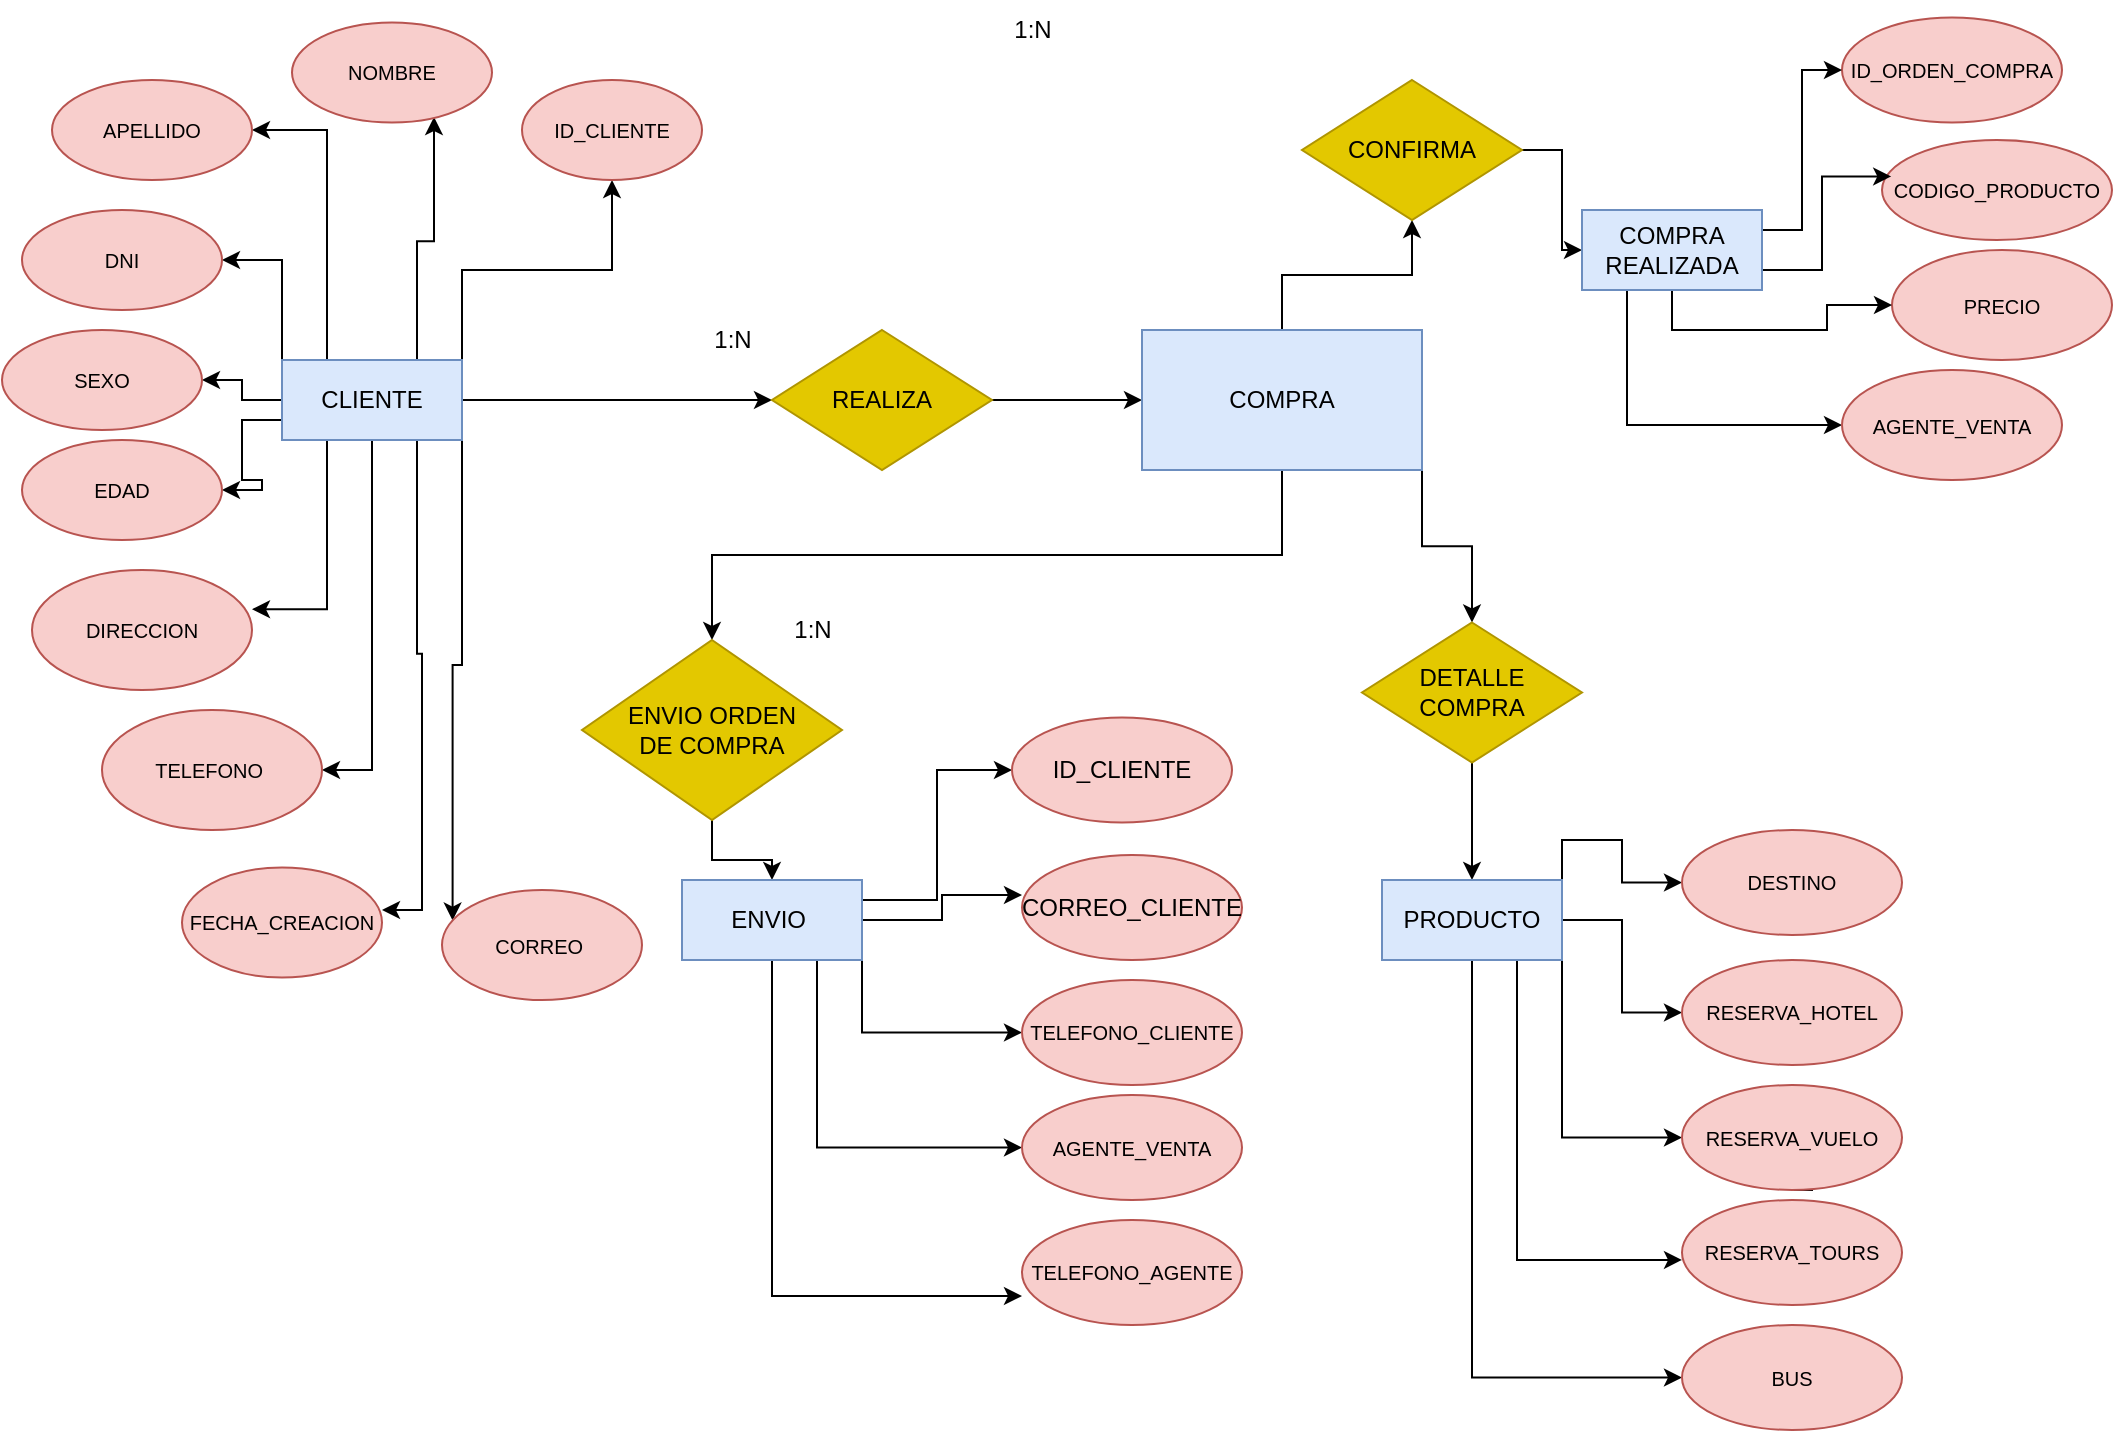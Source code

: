 <mxfile version="21.5.0" type="github">
  <diagram id="R2lEEEUBdFMjLlhIrx00" name="Page-1">
    <mxGraphModel dx="2774" dy="758" grid="1" gridSize="10" guides="1" tooltips="1" connect="1" arrows="1" fold="1" page="1" pageScale="1" pageWidth="1100" pageHeight="850" math="0" shadow="0" extFonts="Permanent Marker^https://fonts.googleapis.com/css?family=Permanent+Marker">
      <root>
        <mxCell id="0" />
        <mxCell id="1" parent="0" />
        <mxCell id="mcekP03rQafFfVdzX8bU-13" style="edgeStyle=orthogonalEdgeStyle;rounded=0;orthogonalLoop=1;jettySize=auto;html=1;exitX=1;exitY=0.5;exitDx=0;exitDy=0;entryX=0;entryY=0.5;entryDx=0;entryDy=0;" parent="1" source="mcekP03rQafFfVdzX8bU-1" target="mcekP03rQafFfVdzX8bU-2" edge="1">
          <mxGeometry relative="1" as="geometry" />
        </mxCell>
        <mxCell id="mcekP03rQafFfVdzX8bU-18" style="edgeStyle=orthogonalEdgeStyle;rounded=0;orthogonalLoop=1;jettySize=auto;html=1;exitX=1;exitY=1;exitDx=0;exitDy=0;entryX=0.053;entryY=0.278;entryDx=0;entryDy=0;entryPerimeter=0;" parent="1" source="mcekP03rQafFfVdzX8bU-1" target="mcekP03rQafFfVdzX8bU-6" edge="1">
          <mxGeometry relative="1" as="geometry" />
        </mxCell>
        <mxCell id="K9vO8aN5I-wYUYkz_wn9-13" style="edgeStyle=orthogonalEdgeStyle;rounded=0;orthogonalLoop=1;jettySize=auto;html=1;exitX=0;exitY=0;exitDx=0;exitDy=0;entryX=1;entryY=0.5;entryDx=0;entryDy=0;" parent="1" source="mcekP03rQafFfVdzX8bU-1" target="K9vO8aN5I-wYUYkz_wn9-3" edge="1">
          <mxGeometry relative="1" as="geometry" />
        </mxCell>
        <mxCell id="K9vO8aN5I-wYUYkz_wn9-14" style="edgeStyle=orthogonalEdgeStyle;rounded=0;orthogonalLoop=1;jettySize=auto;html=1;exitX=0;exitY=0.75;exitDx=0;exitDy=0;entryX=1;entryY=0.5;entryDx=0;entryDy=0;" parent="1" source="mcekP03rQafFfVdzX8bU-1" target="K9vO8aN5I-wYUYkz_wn9-8" edge="1">
          <mxGeometry relative="1" as="geometry" />
        </mxCell>
        <mxCell id="K9vO8aN5I-wYUYkz_wn9-17" style="edgeStyle=orthogonalEdgeStyle;rounded=0;orthogonalLoop=1;jettySize=auto;html=1;exitX=0.25;exitY=1;exitDx=0;exitDy=0;entryX=1;entryY=0.327;entryDx=0;entryDy=0;entryPerimeter=0;" parent="1" source="mcekP03rQafFfVdzX8bU-1" target="mcekP03rQafFfVdzX8bU-5" edge="1">
          <mxGeometry relative="1" as="geometry" />
        </mxCell>
        <mxCell id="K9vO8aN5I-wYUYkz_wn9-18" style="edgeStyle=orthogonalEdgeStyle;rounded=0;orthogonalLoop=1;jettySize=auto;html=1;exitX=0.5;exitY=1;exitDx=0;exitDy=0;entryX=1;entryY=0.5;entryDx=0;entryDy=0;" parent="1" source="mcekP03rQafFfVdzX8bU-1" target="mcekP03rQafFfVdzX8bU-7" edge="1">
          <mxGeometry relative="1" as="geometry" />
        </mxCell>
        <mxCell id="HhUgTJQAeBWJktzc2wHe-5" style="edgeStyle=orthogonalEdgeStyle;rounded=0;orthogonalLoop=1;jettySize=auto;html=1;exitX=0;exitY=0.5;exitDx=0;exitDy=0;entryX=1;entryY=0.5;entryDx=0;entryDy=0;" parent="1" source="mcekP03rQafFfVdzX8bU-1" target="HhUgTJQAeBWJktzc2wHe-4" edge="1">
          <mxGeometry relative="1" as="geometry" />
        </mxCell>
        <mxCell id="nP3wKLlLIXssW-lm1F00-2" style="edgeStyle=orthogonalEdgeStyle;rounded=0;orthogonalLoop=1;jettySize=auto;html=1;exitX=1;exitY=0;exitDx=0;exitDy=0;" edge="1" parent="1" source="mcekP03rQafFfVdzX8bU-1" target="mcekP03rQafFfVdzX8bU-3">
          <mxGeometry relative="1" as="geometry" />
        </mxCell>
        <mxCell id="nP3wKLlLIXssW-lm1F00-3" style="edgeStyle=orthogonalEdgeStyle;rounded=0;orthogonalLoop=1;jettySize=auto;html=1;exitX=0.75;exitY=0;exitDx=0;exitDy=0;entryX=0.71;entryY=0.945;entryDx=0;entryDy=0;entryPerimeter=0;" edge="1" parent="1" source="mcekP03rQafFfVdzX8bU-1" target="mcekP03rQafFfVdzX8bU-4">
          <mxGeometry relative="1" as="geometry" />
        </mxCell>
        <mxCell id="nP3wKLlLIXssW-lm1F00-5" style="edgeStyle=orthogonalEdgeStyle;rounded=0;orthogonalLoop=1;jettySize=auto;html=1;exitX=0.25;exitY=0;exitDx=0;exitDy=0;entryX=1;entryY=0.5;entryDx=0;entryDy=0;" edge="1" parent="1" source="mcekP03rQafFfVdzX8bU-1" target="nP3wKLlLIXssW-lm1F00-1">
          <mxGeometry relative="1" as="geometry" />
        </mxCell>
        <mxCell id="nP3wKLlLIXssW-lm1F00-6" style="edgeStyle=orthogonalEdgeStyle;rounded=0;orthogonalLoop=1;jettySize=auto;html=1;exitX=0.75;exitY=1;exitDx=0;exitDy=0;entryX=1;entryY=0.386;entryDx=0;entryDy=0;entryPerimeter=0;" edge="1" parent="1" source="mcekP03rQafFfVdzX8bU-1" target="HhUgTJQAeBWJktzc2wHe-1">
          <mxGeometry relative="1" as="geometry" />
        </mxCell>
        <mxCell id="mcekP03rQafFfVdzX8bU-1" value="CLIENTE" style="rounded=0;whiteSpace=wrap;html=1;fillColor=#dae8fc;strokeColor=#6c8ebf;" parent="1" vertex="1">
          <mxGeometry x="130" y="180" width="90" height="40" as="geometry" />
        </mxCell>
        <mxCell id="mcekP03rQafFfVdzX8bU-24" style="edgeStyle=orthogonalEdgeStyle;rounded=0;orthogonalLoop=1;jettySize=auto;html=1;exitX=1;exitY=0.5;exitDx=0;exitDy=0;entryX=0;entryY=0.5;entryDx=0;entryDy=0;" parent="1" source="mcekP03rQafFfVdzX8bU-2" target="mcekP03rQafFfVdzX8bU-23" edge="1">
          <mxGeometry relative="1" as="geometry" />
        </mxCell>
        <mxCell id="mcekP03rQafFfVdzX8bU-2" value="REALIZA" style="rhombus;whiteSpace=wrap;html=1;fillColor=#e3c800;strokeColor=#B09500;fontColor=#000000;" parent="1" vertex="1">
          <mxGeometry x="375" y="165" width="110" height="70" as="geometry" />
        </mxCell>
        <mxCell id="mcekP03rQafFfVdzX8bU-3" value="&lt;font style=&quot;font-size: 10px;&quot;&gt;ID_CLIENTE&lt;/font&gt;" style="ellipse;whiteSpace=wrap;html=1;fillColor=#f8cecc;strokeColor=#b85450;" parent="1" vertex="1">
          <mxGeometry x="250" y="40" width="90" height="50" as="geometry" />
        </mxCell>
        <mxCell id="mcekP03rQafFfVdzX8bU-4" value="&lt;font style=&quot;font-size: 10px;&quot;&gt;NOMBRE&lt;/font&gt;" style="ellipse;whiteSpace=wrap;html=1;fillColor=#f8cecc;strokeColor=#b85450;" parent="1" vertex="1">
          <mxGeometry x="135" y="11.25" width="100" height="50" as="geometry" />
        </mxCell>
        <mxCell id="mcekP03rQafFfVdzX8bU-5" value="&lt;font style=&quot;font-size: 10px;&quot;&gt;DIRECCION&lt;/font&gt;" style="ellipse;whiteSpace=wrap;html=1;fillColor=#f8cecc;strokeColor=#b85450;" parent="1" vertex="1">
          <mxGeometry x="5" y="285" width="110" height="60" as="geometry" />
        </mxCell>
        <mxCell id="mcekP03rQafFfVdzX8bU-6" value="&lt;font style=&quot;font-size: 10px;&quot;&gt;CORREO&amp;nbsp;&lt;/font&gt;" style="ellipse;whiteSpace=wrap;html=1;fillColor=#f8cecc;strokeColor=#b85450;" parent="1" vertex="1">
          <mxGeometry x="210" y="445" width="100" height="55" as="geometry" />
        </mxCell>
        <mxCell id="mcekP03rQafFfVdzX8bU-7" value="&lt;font style=&quot;font-size: 10px;&quot;&gt;TELEFONO&amp;nbsp;&lt;/font&gt;" style="ellipse;whiteSpace=wrap;html=1;fillColor=#f8cecc;strokeColor=#b85450;" parent="1" vertex="1">
          <mxGeometry x="40" y="355" width="110" height="60" as="geometry" />
        </mxCell>
        <mxCell id="mcekP03rQafFfVdzX8bU-19" value="1:N" style="text;html=1;align=center;verticalAlign=middle;resizable=0;points=[];autosize=1;strokeColor=none;fillColor=none;" parent="1" vertex="1">
          <mxGeometry x="335" y="155" width="40" height="30" as="geometry" />
        </mxCell>
        <mxCell id="mcekP03rQafFfVdzX8bU-40" style="edgeStyle=orthogonalEdgeStyle;rounded=0;orthogonalLoop=1;jettySize=auto;html=1;exitX=0.5;exitY=0;exitDx=0;exitDy=0;entryX=0.5;entryY=1;entryDx=0;entryDy=0;" parent="1" source="mcekP03rQafFfVdzX8bU-23" target="mcekP03rQafFfVdzX8bU-38" edge="1">
          <mxGeometry relative="1" as="geometry" />
        </mxCell>
        <mxCell id="mcekP03rQafFfVdzX8bU-48" style="edgeStyle=orthogonalEdgeStyle;rounded=0;orthogonalLoop=1;jettySize=auto;html=1;exitX=0.5;exitY=1;exitDx=0;exitDy=0;entryX=0.5;entryY=0;entryDx=0;entryDy=0;" parent="1" source="mcekP03rQafFfVdzX8bU-23" target="mcekP03rQafFfVdzX8bU-47" edge="1">
          <mxGeometry relative="1" as="geometry" />
        </mxCell>
        <mxCell id="mcekP03rQafFfVdzX8bU-68" style="edgeStyle=orthogonalEdgeStyle;rounded=0;orthogonalLoop=1;jettySize=auto;html=1;exitX=1;exitY=1;exitDx=0;exitDy=0;" parent="1" source="mcekP03rQafFfVdzX8bU-23" target="mcekP03rQafFfVdzX8bU-66" edge="1">
          <mxGeometry relative="1" as="geometry" />
        </mxCell>
        <mxCell id="mcekP03rQafFfVdzX8bU-23" value="COMPRA" style="rounded=0;whiteSpace=wrap;html=1;fillColor=#dae8fc;strokeColor=#6c8ebf;" parent="1" vertex="1">
          <mxGeometry x="560" y="165" width="140" height="70" as="geometry" />
        </mxCell>
        <mxCell id="mcekP03rQafFfVdzX8bU-25" value="&lt;font style=&quot;font-size: 10px;&quot;&gt;CODIGO_PRODUCTO&lt;/font&gt;" style="ellipse;whiteSpace=wrap;html=1;fillColor=#f8cecc;strokeColor=#b85450;" parent="1" vertex="1">
          <mxGeometry x="930" y="70" width="115" height="50" as="geometry" />
        </mxCell>
        <mxCell id="mcekP03rQafFfVdzX8bU-26" value="&lt;font style=&quot;font-size: 10px;&quot;&gt;PRECIO&lt;/font&gt;" style="ellipse;whiteSpace=wrap;html=1;fillColor=#f8cecc;strokeColor=#b85450;" parent="1" vertex="1">
          <mxGeometry x="935" y="125" width="110" height="55" as="geometry" />
        </mxCell>
        <mxCell id="mcekP03rQafFfVdzX8bU-27" value="&lt;font style=&quot;font-size: 10px;&quot;&gt;ID_ORDEN_COMPRA&lt;/font&gt;" style="ellipse;whiteSpace=wrap;html=1;fillColor=#f8cecc;strokeColor=#b85450;" parent="1" vertex="1">
          <mxGeometry x="910" y="8.75" width="110" height="52.5" as="geometry" />
        </mxCell>
        <mxCell id="mcekP03rQafFfVdzX8bU-41" style="edgeStyle=orthogonalEdgeStyle;rounded=0;orthogonalLoop=1;jettySize=auto;html=1;exitX=1;exitY=0.5;exitDx=0;exitDy=0;entryX=0;entryY=0.5;entryDx=0;entryDy=0;" parent="1" source="mcekP03rQafFfVdzX8bU-38" target="mcekP03rQafFfVdzX8bU-39" edge="1">
          <mxGeometry relative="1" as="geometry" />
        </mxCell>
        <mxCell id="mcekP03rQafFfVdzX8bU-38" value="CONFIRMA" style="rhombus;whiteSpace=wrap;html=1;fillColor=#e3c800;strokeColor=#B09500;fontColor=#000000;" parent="1" vertex="1">
          <mxGeometry x="640" y="40" width="110" height="70" as="geometry" />
        </mxCell>
        <mxCell id="mcekP03rQafFfVdzX8bU-43" style="edgeStyle=orthogonalEdgeStyle;rounded=0;orthogonalLoop=1;jettySize=auto;html=1;exitX=1;exitY=0.25;exitDx=0;exitDy=0;entryX=0;entryY=0.5;entryDx=0;entryDy=0;" parent="1" source="mcekP03rQafFfVdzX8bU-39" target="mcekP03rQafFfVdzX8bU-27" edge="1">
          <mxGeometry relative="1" as="geometry" />
        </mxCell>
        <mxCell id="mcekP03rQafFfVdzX8bU-44" style="edgeStyle=orthogonalEdgeStyle;rounded=0;orthogonalLoop=1;jettySize=auto;html=1;exitX=1;exitY=0.75;exitDx=0;exitDy=0;entryX=0.04;entryY=0.364;entryDx=0;entryDy=0;entryPerimeter=0;" parent="1" source="mcekP03rQafFfVdzX8bU-39" target="mcekP03rQafFfVdzX8bU-25" edge="1">
          <mxGeometry relative="1" as="geometry" />
        </mxCell>
        <mxCell id="HhUgTJQAeBWJktzc2wHe-8" style="edgeStyle=orthogonalEdgeStyle;rounded=0;orthogonalLoop=1;jettySize=auto;html=1;exitX=0.25;exitY=1;exitDx=0;exitDy=0;entryX=0;entryY=0.5;entryDx=0;entryDy=0;" parent="1" source="mcekP03rQafFfVdzX8bU-39" target="HhUgTJQAeBWJktzc2wHe-6" edge="1">
          <mxGeometry relative="1" as="geometry" />
        </mxCell>
        <mxCell id="keSpZxRysglTn32ikJpo-4" style="edgeStyle=orthogonalEdgeStyle;rounded=0;orthogonalLoop=1;jettySize=auto;html=1;exitX=0.5;exitY=1;exitDx=0;exitDy=0;entryX=0;entryY=0.5;entryDx=0;entryDy=0;" parent="1" source="mcekP03rQafFfVdzX8bU-39" target="mcekP03rQafFfVdzX8bU-26" edge="1">
          <mxGeometry relative="1" as="geometry" />
        </mxCell>
        <mxCell id="mcekP03rQafFfVdzX8bU-39" value="COMPRA&lt;br&gt;REALIZADA" style="rounded=0;whiteSpace=wrap;html=1;fillColor=#dae8fc;strokeColor=#6c8ebf;" parent="1" vertex="1">
          <mxGeometry x="780" y="105" width="90" height="40" as="geometry" />
        </mxCell>
        <mxCell id="mcekP03rQafFfVdzX8bU-50" style="edgeStyle=orthogonalEdgeStyle;rounded=0;orthogonalLoop=1;jettySize=auto;html=1;exitX=0.5;exitY=1;exitDx=0;exitDy=0;entryX=0.5;entryY=0;entryDx=0;entryDy=0;" parent="1" source="mcekP03rQafFfVdzX8bU-47" target="mcekP03rQafFfVdzX8bU-49" edge="1">
          <mxGeometry relative="1" as="geometry" />
        </mxCell>
        <mxCell id="mcekP03rQafFfVdzX8bU-47" value="ENVIO ORDEN&lt;br&gt;DE COMPRA" style="rhombus;whiteSpace=wrap;html=1;fillColor=#e3c800;strokeColor=#B09500;fontColor=#000000;" parent="1" vertex="1">
          <mxGeometry x="280" y="320" width="130" height="90" as="geometry" />
        </mxCell>
        <mxCell id="mcekP03rQafFfVdzX8bU-59" style="edgeStyle=orthogonalEdgeStyle;rounded=0;orthogonalLoop=1;jettySize=auto;html=1;exitX=1;exitY=0.25;exitDx=0;exitDy=0;entryX=0;entryY=0.5;entryDx=0;entryDy=0;" parent="1" source="mcekP03rQafFfVdzX8bU-49" target="mcekP03rQafFfVdzX8bU-52" edge="1">
          <mxGeometry relative="1" as="geometry" />
        </mxCell>
        <mxCell id="mcekP03rQafFfVdzX8bU-60" style="edgeStyle=orthogonalEdgeStyle;rounded=0;orthogonalLoop=1;jettySize=auto;html=1;exitX=1;exitY=0.5;exitDx=0;exitDy=0;entryX=0;entryY=0.381;entryDx=0;entryDy=0;entryPerimeter=0;" parent="1" source="mcekP03rQafFfVdzX8bU-49" target="mcekP03rQafFfVdzX8bU-53" edge="1">
          <mxGeometry relative="1" as="geometry" />
        </mxCell>
        <mxCell id="mcekP03rQafFfVdzX8bU-61" style="edgeStyle=orthogonalEdgeStyle;rounded=0;orthogonalLoop=1;jettySize=auto;html=1;exitX=1;exitY=1;exitDx=0;exitDy=0;entryX=0;entryY=0.5;entryDx=0;entryDy=0;" parent="1" source="mcekP03rQafFfVdzX8bU-49" target="mcekP03rQafFfVdzX8bU-54" edge="1">
          <mxGeometry relative="1" as="geometry" />
        </mxCell>
        <mxCell id="mcekP03rQafFfVdzX8bU-62" style="edgeStyle=orthogonalEdgeStyle;rounded=0;orthogonalLoop=1;jettySize=auto;html=1;exitX=0.75;exitY=1;exitDx=0;exitDy=0;entryX=0;entryY=0.5;entryDx=0;entryDy=0;" parent="1" source="mcekP03rQafFfVdzX8bU-49" target="mcekP03rQafFfVdzX8bU-55" edge="1">
          <mxGeometry relative="1" as="geometry" />
        </mxCell>
        <mxCell id="HhUgTJQAeBWJktzc2wHe-10" style="edgeStyle=orthogonalEdgeStyle;rounded=0;orthogonalLoop=1;jettySize=auto;html=1;exitX=0.5;exitY=1;exitDx=0;exitDy=0;entryX=0;entryY=0.724;entryDx=0;entryDy=0;entryPerimeter=0;" parent="1" source="mcekP03rQafFfVdzX8bU-49" target="HhUgTJQAeBWJktzc2wHe-9" edge="1">
          <mxGeometry relative="1" as="geometry" />
        </mxCell>
        <mxCell id="mcekP03rQafFfVdzX8bU-49" value="ENVIO&amp;nbsp;" style="rounded=0;whiteSpace=wrap;html=1;fillColor=#dae8fc;strokeColor=#6c8ebf;" parent="1" vertex="1">
          <mxGeometry x="330" y="440" width="90" height="40" as="geometry" />
        </mxCell>
        <mxCell id="mcekP03rQafFfVdzX8bU-52" value="ID_CLIENTE" style="ellipse;whiteSpace=wrap;html=1;fillColor=#f8cecc;strokeColor=#b85450;" parent="1" vertex="1">
          <mxGeometry x="495" y="358.75" width="110" height="52.5" as="geometry" />
        </mxCell>
        <mxCell id="mcekP03rQafFfVdzX8bU-53" value="CORREO_CLIENTE" style="ellipse;whiteSpace=wrap;html=1;fillColor=#f8cecc;strokeColor=#b85450;" parent="1" vertex="1">
          <mxGeometry x="500" y="427.5" width="110" height="52.5" as="geometry" />
        </mxCell>
        <mxCell id="mcekP03rQafFfVdzX8bU-54" value="&lt;span style=&quot;font-size: 10px;&quot;&gt;TELEFONO_CLIENTE&lt;/span&gt;" style="ellipse;whiteSpace=wrap;html=1;fillColor=#f8cecc;strokeColor=#b85450;" parent="1" vertex="1">
          <mxGeometry x="500" y="490" width="110" height="52.5" as="geometry" />
        </mxCell>
        <mxCell id="mcekP03rQafFfVdzX8bU-55" value="&lt;font style=&quot;font-size: 10px;&quot;&gt;AGENTE_VENTA&lt;/font&gt;" style="ellipse;whiteSpace=wrap;html=1;fillColor=#f8cecc;strokeColor=#b85450;" parent="1" vertex="1">
          <mxGeometry x="500" y="547.5" width="110" height="52.5" as="geometry" />
        </mxCell>
        <mxCell id="mcekP03rQafFfVdzX8bU-64" value="1:N" style="text;html=1;align=center;verticalAlign=middle;resizable=0;points=[];autosize=1;strokeColor=none;fillColor=none;" parent="1" vertex="1">
          <mxGeometry x="375" y="300" width="40" height="30" as="geometry" />
        </mxCell>
        <mxCell id="mcekP03rQafFfVdzX8bU-65" value="1:N" style="text;html=1;align=center;verticalAlign=middle;resizable=0;points=[];autosize=1;strokeColor=none;fillColor=none;" parent="1" vertex="1">
          <mxGeometry x="485" width="40" height="30" as="geometry" />
        </mxCell>
        <mxCell id="mcekP03rQafFfVdzX8bU-78" style="edgeStyle=orthogonalEdgeStyle;rounded=0;orthogonalLoop=1;jettySize=auto;html=1;exitX=0.5;exitY=1;exitDx=0;exitDy=0;entryX=0.5;entryY=0;entryDx=0;entryDy=0;" parent="1" source="mcekP03rQafFfVdzX8bU-66" target="mcekP03rQafFfVdzX8bU-70" edge="1">
          <mxGeometry relative="1" as="geometry" />
        </mxCell>
        <mxCell id="mcekP03rQafFfVdzX8bU-66" value="DETALLE&lt;br&gt;COMPRA" style="rhombus;whiteSpace=wrap;html=1;fillColor=#e3c800;strokeColor=#B09500;fontColor=#000000;" parent="1" vertex="1">
          <mxGeometry x="670" y="311.25" width="110" height="70" as="geometry" />
        </mxCell>
        <mxCell id="mcekP03rQafFfVdzX8bU-84" style="edgeStyle=orthogonalEdgeStyle;rounded=0;orthogonalLoop=1;jettySize=auto;html=1;exitX=0.75;exitY=1;exitDx=0;exitDy=0;entryX=0;entryY=0.571;entryDx=0;entryDy=0;entryPerimeter=0;" parent="1" source="mcekP03rQafFfVdzX8bU-70" target="mcekP03rQafFfVdzX8bU-76" edge="1">
          <mxGeometry relative="1" as="geometry" />
        </mxCell>
        <mxCell id="keSpZxRysglTn32ikJpo-2" style="edgeStyle=orthogonalEdgeStyle;rounded=0;orthogonalLoop=1;jettySize=auto;html=1;exitX=0.5;exitY=1;exitDx=0;exitDy=0;entryX=0;entryY=0.5;entryDx=0;entryDy=0;" parent="1" source="mcekP03rQafFfVdzX8bU-70" target="keSpZxRysglTn32ikJpo-1" edge="1">
          <mxGeometry relative="1" as="geometry" />
        </mxCell>
        <mxCell id="nP3wKLlLIXssW-lm1F00-8" style="edgeStyle=orthogonalEdgeStyle;rounded=0;orthogonalLoop=1;jettySize=auto;html=1;exitX=1;exitY=1;exitDx=0;exitDy=0;entryX=0;entryY=0.5;entryDx=0;entryDy=0;" edge="1" parent="1" source="mcekP03rQafFfVdzX8bU-70" target="mcekP03rQafFfVdzX8bU-73">
          <mxGeometry relative="1" as="geometry" />
        </mxCell>
        <mxCell id="nP3wKLlLIXssW-lm1F00-10" style="edgeStyle=orthogonalEdgeStyle;rounded=0;orthogonalLoop=1;jettySize=auto;html=1;exitX=1;exitY=0;exitDx=0;exitDy=0;entryX=0;entryY=0.5;entryDx=0;entryDy=0;" edge="1" parent="1" source="mcekP03rQafFfVdzX8bU-70" target="nP3wKLlLIXssW-lm1F00-7">
          <mxGeometry relative="1" as="geometry" />
        </mxCell>
        <mxCell id="nP3wKLlLIXssW-lm1F00-11" style="edgeStyle=orthogonalEdgeStyle;rounded=0;orthogonalLoop=1;jettySize=auto;html=1;exitX=1;exitY=0.5;exitDx=0;exitDy=0;entryX=0;entryY=0.5;entryDx=0;entryDy=0;" edge="1" parent="1" source="mcekP03rQafFfVdzX8bU-70" target="mcekP03rQafFfVdzX8bU-72">
          <mxGeometry relative="1" as="geometry" />
        </mxCell>
        <mxCell id="mcekP03rQafFfVdzX8bU-70" value="PRODUCTO" style="rounded=0;whiteSpace=wrap;html=1;fillColor=#dae8fc;strokeColor=#6c8ebf;" parent="1" vertex="1">
          <mxGeometry x="680" y="440" width="90" height="40" as="geometry" />
        </mxCell>
        <mxCell id="mcekP03rQafFfVdzX8bU-72" value="&lt;font style=&quot;font-size: 10px;&quot;&gt;RESERVA_HOTEL&lt;/font&gt;" style="ellipse;whiteSpace=wrap;html=1;fillColor=#f8cecc;strokeColor=#b85450;" parent="1" vertex="1">
          <mxGeometry x="830" y="480" width="110" height="52.5" as="geometry" />
        </mxCell>
        <mxCell id="mcekP03rQafFfVdzX8bU-75" style="edgeStyle=orthogonalEdgeStyle;rounded=0;orthogonalLoop=1;jettySize=auto;html=1;exitX=0.5;exitY=1;exitDx=0;exitDy=0;" parent="1" edge="1" source="mcekP03rQafFfVdzX8bU-73">
          <mxGeometry relative="1" as="geometry">
            <mxPoint x="895" y="582.5" as="sourcePoint" />
            <mxPoint x="895" y="582.5" as="targetPoint" />
          </mxGeometry>
        </mxCell>
        <mxCell id="mcekP03rQafFfVdzX8bU-76" value="&lt;font style=&quot;font-size: 10px;&quot;&gt;RESERVA_TOURS&lt;/font&gt;" style="ellipse;whiteSpace=wrap;html=1;fillColor=#f8cecc;strokeColor=#b85450;" parent="1" vertex="1">
          <mxGeometry x="830" y="600" width="110" height="52.5" as="geometry" />
        </mxCell>
        <mxCell id="K9vO8aN5I-wYUYkz_wn9-3" value="&lt;font style=&quot;font-size: 10px;&quot;&gt;DNI&lt;/font&gt;" style="ellipse;whiteSpace=wrap;html=1;fillColor=#f8cecc;strokeColor=#b85450;" parent="1" vertex="1">
          <mxGeometry y="105" width="100" height="50" as="geometry" />
        </mxCell>
        <mxCell id="K9vO8aN5I-wYUYkz_wn9-8" value="&lt;font style=&quot;font-size: 10px;&quot;&gt;EDAD&lt;/font&gt;" style="ellipse;whiteSpace=wrap;html=1;fillColor=#f8cecc;strokeColor=#b85450;" parent="1" vertex="1">
          <mxGeometry y="220" width="100" height="50" as="geometry" />
        </mxCell>
        <mxCell id="HhUgTJQAeBWJktzc2wHe-1" value="&lt;font style=&quot;font-size: 10px;&quot;&gt;FECHA_CREACION&lt;/font&gt;" style="ellipse;whiteSpace=wrap;html=1;fillColor=#f8cecc;strokeColor=#b85450;" parent="1" vertex="1">
          <mxGeometry x="80" y="433.75" width="100" height="55" as="geometry" />
        </mxCell>
        <mxCell id="HhUgTJQAeBWJktzc2wHe-4" value="&lt;font style=&quot;font-size: 10px;&quot;&gt;SEXO&lt;/font&gt;" style="ellipse;whiteSpace=wrap;html=1;fillColor=#f8cecc;strokeColor=#b85450;" parent="1" vertex="1">
          <mxGeometry x="-10" y="165" width="100" height="50" as="geometry" />
        </mxCell>
        <mxCell id="HhUgTJQAeBWJktzc2wHe-6" value="&lt;font style=&quot;font-size: 10px;&quot;&gt;AGENTE_VENTA&lt;/font&gt;" style="ellipse;whiteSpace=wrap;html=1;fillColor=#f8cecc;strokeColor=#b85450;" parent="1" vertex="1">
          <mxGeometry x="910" y="185" width="110" height="55" as="geometry" />
        </mxCell>
        <mxCell id="HhUgTJQAeBWJktzc2wHe-9" value="&lt;font style=&quot;font-size: 10px;&quot;&gt;TELEFONO_AGENTE&lt;/font&gt;" style="ellipse;whiteSpace=wrap;html=1;fillColor=#f8cecc;strokeColor=#b85450;" parent="1" vertex="1">
          <mxGeometry x="500" y="610" width="110" height="52.5" as="geometry" />
        </mxCell>
        <mxCell id="keSpZxRysglTn32ikJpo-1" value="&lt;font style=&quot;font-size: 10px;&quot;&gt;BUS&lt;/font&gt;" style="ellipse;whiteSpace=wrap;html=1;fillColor=#f8cecc;strokeColor=#b85450;" parent="1" vertex="1">
          <mxGeometry x="830" y="662.5" width="110" height="52.5" as="geometry" />
        </mxCell>
        <mxCell id="nP3wKLlLIXssW-lm1F00-1" value="&lt;font style=&quot;font-size: 10px;&quot;&gt;APELLIDO&lt;/font&gt;" style="ellipse;whiteSpace=wrap;html=1;fillColor=#f8cecc;strokeColor=#b85450;" vertex="1" parent="1">
          <mxGeometry x="15" y="40" width="100" height="50" as="geometry" />
        </mxCell>
        <mxCell id="nP3wKLlLIXssW-lm1F00-7" value="&lt;font style=&quot;font-size: 10px;&quot;&gt;DESTINO&lt;/font&gt;" style="ellipse;whiteSpace=wrap;html=1;fillColor=#f8cecc;strokeColor=#b85450;" vertex="1" parent="1">
          <mxGeometry x="830" y="415" width="110" height="52.5" as="geometry" />
        </mxCell>
        <mxCell id="nP3wKLlLIXssW-lm1F00-9" value="" style="edgeStyle=orthogonalEdgeStyle;rounded=0;orthogonalLoop=1;jettySize=auto;html=1;exitX=0.5;exitY=1;exitDx=0;exitDy=0;" edge="1" parent="1" target="mcekP03rQafFfVdzX8bU-73">
          <mxGeometry relative="1" as="geometry">
            <mxPoint x="895" y="582.5" as="sourcePoint" />
            <mxPoint x="895" y="582.5" as="targetPoint" />
          </mxGeometry>
        </mxCell>
        <mxCell id="mcekP03rQafFfVdzX8bU-73" value="&lt;font style=&quot;font-size: 10px;&quot;&gt;RESERVA_VUELO&lt;/font&gt;" style="ellipse;whiteSpace=wrap;html=1;fillColor=#f8cecc;strokeColor=#b85450;" parent="1" vertex="1">
          <mxGeometry x="830" y="542.5" width="110" height="52.5" as="geometry" />
        </mxCell>
      </root>
    </mxGraphModel>
  </diagram>
</mxfile>
